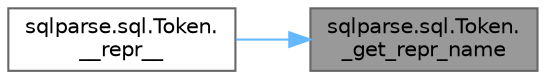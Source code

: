 digraph "sqlparse.sql.Token._get_repr_name"
{
 // LATEX_PDF_SIZE
  bgcolor="transparent";
  edge [fontname=Helvetica,fontsize=10,labelfontname=Helvetica,labelfontsize=10];
  node [fontname=Helvetica,fontsize=10,shape=box,height=0.2,width=0.4];
  rankdir="RL";
  Node1 [id="Node000001",label="sqlparse.sql.Token.\l_get_repr_name",height=0.2,width=0.4,color="gray40", fillcolor="grey60", style="filled", fontcolor="black",tooltip=" "];
  Node1 -> Node2 [id="edge1_Node000001_Node000002",dir="back",color="steelblue1",style="solid",tooltip=" "];
  Node2 [id="Node000002",label="sqlparse.sql.Token.\l__repr__",height=0.2,width=0.4,color="grey40", fillcolor="white", style="filled",URL="$classsqlparse_1_1sql_1_1_token.html#aa4473650aade69408afca25ee085a207",tooltip=" "];
}
